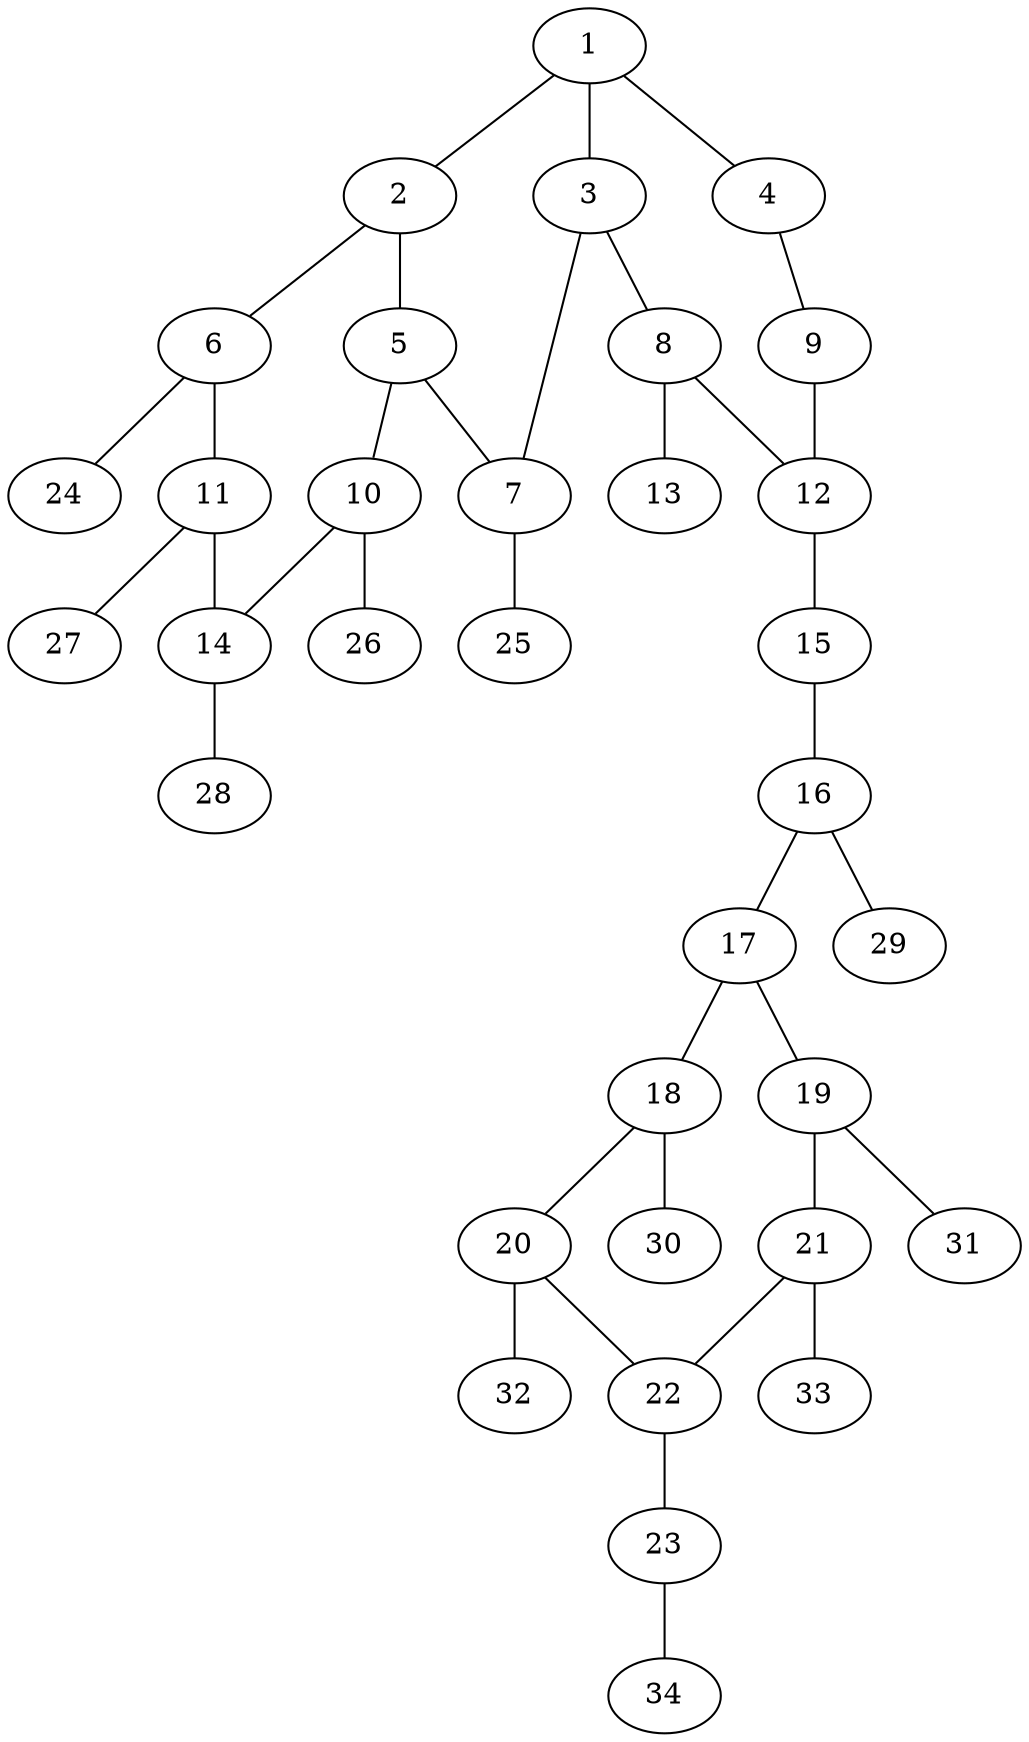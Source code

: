 graph molecule_3932 {
	1	 [chem=C];
	2	 [chem=C];
	1 -- 2	 [valence=1];
	3	 [chem=C];
	1 -- 3	 [valence=2];
	4	 [chem=N];
	1 -- 4	 [valence=1];
	5	 [chem=C];
	2 -- 5	 [valence=2];
	6	 [chem=C];
	2 -- 6	 [valence=1];
	7	 [chem=N];
	3 -- 7	 [valence=1];
	8	 [chem=C];
	3 -- 8	 [valence=1];
	9	 [chem=N];
	4 -- 9	 [valence=2];
	5 -- 7	 [valence=1];
	10	 [chem=C];
	5 -- 10	 [valence=1];
	11	 [chem=C];
	6 -- 11	 [valence=2];
	24	 [chem=H];
	6 -- 24	 [valence=1];
	25	 [chem=H];
	7 -- 25	 [valence=1];
	12	 [chem=N];
	8 -- 12	 [valence=1];
	13	 [chem=O];
	8 -- 13	 [valence=2];
	9 -- 12	 [valence=1];
	14	 [chem=C];
	10 -- 14	 [valence=2];
	26	 [chem=H];
	10 -- 26	 [valence=1];
	11 -- 14	 [valence=1];
	27	 [chem=H];
	11 -- 27	 [valence=1];
	15	 [chem=N];
	12 -- 15	 [valence=1];
	28	 [chem=H];
	14 -- 28	 [valence=1];
	16	 [chem=C];
	15 -- 16	 [valence=2];
	17	 [chem=C];
	16 -- 17	 [valence=1];
	29	 [chem=H];
	16 -- 29	 [valence=1];
	18	 [chem=C];
	17 -- 18	 [valence=1];
	19	 [chem=C];
	17 -- 19	 [valence=2];
	20	 [chem=C];
	18 -- 20	 [valence=2];
	30	 [chem=H];
	18 -- 30	 [valence=1];
	21	 [chem=C];
	19 -- 21	 [valence=1];
	31	 [chem=H];
	19 -- 31	 [valence=1];
	22	 [chem=C];
	20 -- 22	 [valence=1];
	32	 [chem=H];
	20 -- 32	 [valence=1];
	21 -- 22	 [valence=2];
	33	 [chem=H];
	21 -- 33	 [valence=1];
	23	 [chem=O];
	22 -- 23	 [valence=1];
	34	 [chem=H];
	23 -- 34	 [valence=1];
}
